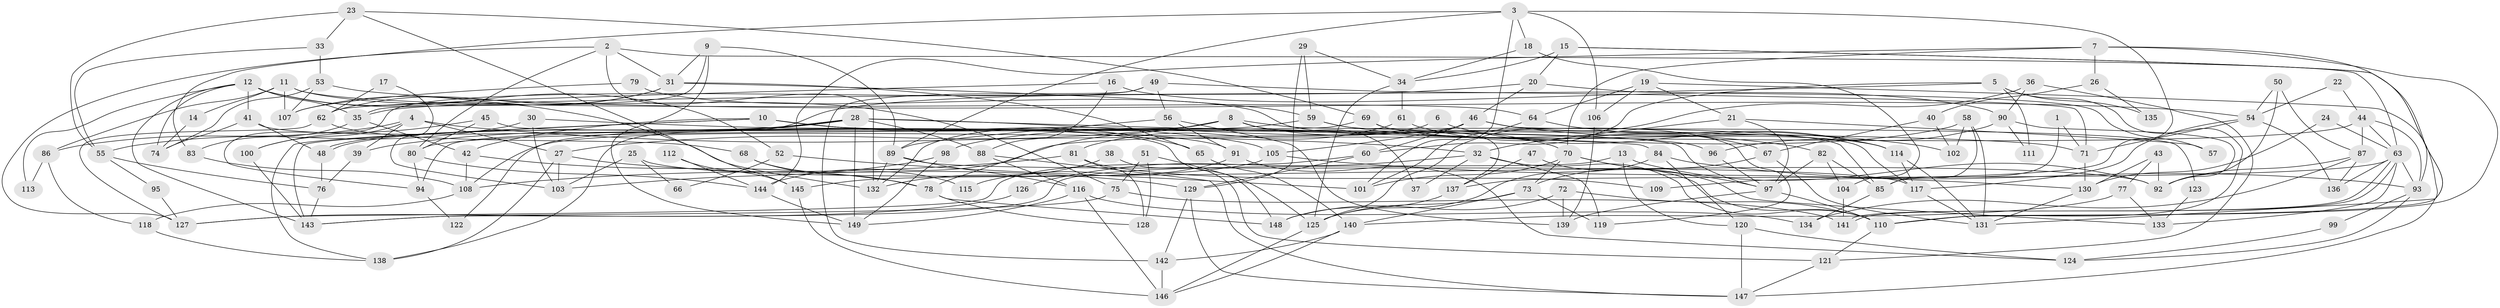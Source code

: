// Generated by graph-tools (version 1.1) at 2025/50/03/09/25 03:50:04]
// undirected, 149 vertices, 298 edges
graph export_dot {
graph [start="1"]
  node [color=gray90,style=filled];
  1;
  2;
  3;
  4;
  5;
  6;
  7;
  8;
  9;
  10;
  11;
  12;
  13;
  14;
  15;
  16;
  17;
  18;
  19;
  20;
  21;
  22;
  23;
  24;
  25;
  26;
  27;
  28;
  29;
  30;
  31;
  32;
  33;
  34;
  35;
  36;
  37;
  38;
  39;
  40;
  41;
  42;
  43;
  44;
  45;
  46;
  47;
  48;
  49;
  50;
  51;
  52;
  53;
  54;
  55;
  56;
  57;
  58;
  59;
  60;
  61;
  62;
  63;
  64;
  65;
  66;
  67;
  68;
  69;
  70;
  71;
  72;
  73;
  74;
  75;
  76;
  77;
  78;
  79;
  80;
  81;
  82;
  83;
  84;
  85;
  86;
  87;
  88;
  89;
  90;
  91;
  92;
  93;
  94;
  95;
  96;
  97;
  98;
  99;
  100;
  101;
  102;
  103;
  104;
  105;
  106;
  107;
  108;
  109;
  110;
  111;
  112;
  113;
  114;
  115;
  116;
  117;
  118;
  119;
  120;
  121;
  122;
  123;
  124;
  125;
  126;
  127;
  128;
  129;
  130;
  131;
  132;
  133;
  134;
  135;
  136;
  137;
  138;
  139;
  140;
  141;
  142;
  143;
  144;
  145;
  146;
  147;
  148;
  149;
  1 -- 71;
  1 -- 85;
  2 -- 63;
  2 -- 80;
  2 -- 31;
  2 -- 127;
  2 -- 132;
  3 -- 18;
  3 -- 89;
  3 -- 83;
  3 -- 101;
  3 -- 106;
  3 -- 109;
  4 -- 39;
  4 -- 86;
  4 -- 27;
  4 -- 32;
  4 -- 100;
  5 -- 35;
  5 -- 110;
  5 -- 60;
  5 -- 111;
  5 -- 135;
  6 -- 114;
  6 -- 132;
  7 -- 144;
  7 -- 70;
  7 -- 26;
  7 -- 93;
  7 -- 110;
  8 -- 78;
  8 -- 27;
  8 -- 37;
  8 -- 70;
  8 -- 85;
  8 -- 122;
  9 -- 31;
  9 -- 149;
  9 -- 35;
  9 -- 89;
  10 -- 91;
  10 -- 138;
  10 -- 42;
  10 -- 65;
  10 -- 96;
  10 -- 143;
  11 -- 107;
  11 -- 64;
  11 -- 14;
  11 -- 75;
  11 -- 86;
  12 -- 35;
  12 -- 132;
  12 -- 41;
  12 -- 52;
  12 -- 74;
  12 -- 113;
  12 -- 143;
  13 -- 92;
  13 -- 143;
  13 -- 120;
  14 -- 74;
  15 -- 131;
  15 -- 110;
  15 -- 20;
  15 -- 34;
  16 -- 90;
  16 -- 62;
  16 -- 88;
  17 -- 103;
  17 -- 62;
  18 -- 34;
  18 -- 104;
  19 -- 147;
  19 -- 106;
  19 -- 21;
  19 -- 64;
  20 -- 46;
  20 -- 57;
  20 -- 138;
  21 -- 32;
  21 -- 57;
  21 -- 97;
  22 -- 54;
  22 -- 44;
  23 -- 145;
  23 -- 69;
  23 -- 33;
  23 -- 55;
  24 -- 130;
  24 -- 63;
  25 -- 92;
  25 -- 103;
  25 -- 66;
  26 -- 40;
  26 -- 135;
  27 -- 129;
  27 -- 103;
  27 -- 138;
  28 -- 48;
  28 -- 48;
  28 -- 84;
  28 -- 39;
  28 -- 88;
  28 -- 105;
  28 -- 149;
  29 -- 34;
  29 -- 59;
  29 -- 129;
  30 -- 71;
  30 -- 55;
  30 -- 103;
  31 -- 59;
  31 -- 62;
  31 -- 65;
  31 -- 107;
  32 -- 110;
  32 -- 37;
  32 -- 119;
  32 -- 126;
  33 -- 55;
  33 -- 53;
  34 -- 125;
  34 -- 61;
  35 -- 83;
  35 -- 42;
  36 -- 125;
  36 -- 121;
  36 -- 90;
  38 -- 121;
  38 -- 132;
  39 -- 76;
  40 -- 102;
  40 -- 67;
  41 -- 148;
  41 -- 48;
  41 -- 74;
  42 -- 78;
  42 -- 108;
  43 -- 77;
  43 -- 92;
  43 -- 130;
  44 -- 63;
  44 -- 87;
  44 -- 93;
  44 -- 144;
  45 -- 97;
  45 -- 100;
  45 -- 80;
  46 -- 60;
  46 -- 108;
  46 -- 102;
  46 -- 105;
  46 -- 123;
  47 -- 110;
  47 -- 137;
  48 -- 76;
  49 -- 71;
  49 -- 142;
  49 -- 56;
  49 -- 94;
  50 -- 92;
  50 -- 87;
  50 -- 54;
  51 -- 125;
  51 -- 75;
  51 -- 128;
  52 -- 101;
  52 -- 66;
  53 -- 74;
  53 -- 54;
  53 -- 107;
  54 -- 71;
  54 -- 117;
  54 -- 136;
  55 -- 76;
  55 -- 95;
  56 -- 89;
  56 -- 91;
  56 -- 139;
  58 -- 131;
  58 -- 98;
  58 -- 85;
  58 -- 102;
  59 -- 117;
  59 -- 80;
  59 -- 82;
  60 -- 129;
  60 -- 127;
  61 -- 67;
  61 -- 81;
  62 -- 127;
  62 -- 68;
  63 -- 93;
  63 -- 141;
  63 -- 141;
  63 -- 133;
  63 -- 136;
  63 -- 137;
  64 -- 101;
  64 -- 114;
  65 -- 140;
  67 -- 73;
  67 -- 131;
  68 -- 78;
  68 -- 115;
  69 -- 94;
  69 -- 114;
  69 -- 137;
  70 -- 97;
  70 -- 73;
  70 -- 101;
  70 -- 133;
  71 -- 130;
  72 -- 110;
  72 -- 139;
  72 -- 148;
  73 -- 140;
  73 -- 119;
  73 -- 125;
  75 -- 143;
  75 -- 141;
  76 -- 143;
  77 -- 133;
  77 -- 140;
  78 -- 148;
  78 -- 128;
  79 -- 119;
  79 -- 107;
  80 -- 144;
  80 -- 94;
  81 -- 128;
  81 -- 108;
  81 -- 109;
  82 -- 85;
  82 -- 97;
  82 -- 104;
  83 -- 108;
  84 -- 120;
  84 -- 93;
  84 -- 125;
  85 -- 134;
  86 -- 118;
  86 -- 113;
  87 -- 136;
  87 -- 134;
  87 -- 92;
  88 -- 116;
  88 -- 147;
  89 -- 117;
  89 -- 116;
  89 -- 132;
  90 -- 96;
  90 -- 92;
  90 -- 111;
  91 -- 124;
  91 -- 115;
  93 -- 99;
  93 -- 124;
  94 -- 122;
  95 -- 127;
  96 -- 97;
  97 -- 110;
  97 -- 139;
  98 -- 149;
  98 -- 103;
  99 -- 124;
  100 -- 143;
  104 -- 141;
  105 -- 130;
  105 -- 145;
  106 -- 139;
  108 -- 118;
  110 -- 121;
  112 -- 144;
  112 -- 145;
  114 -- 131;
  114 -- 117;
  116 -- 134;
  116 -- 146;
  116 -- 149;
  117 -- 131;
  118 -- 138;
  120 -- 147;
  120 -- 124;
  121 -- 147;
  123 -- 133;
  125 -- 146;
  126 -- 127;
  129 -- 142;
  129 -- 147;
  130 -- 131;
  137 -- 148;
  140 -- 146;
  140 -- 142;
  142 -- 146;
  144 -- 149;
  145 -- 146;
}
